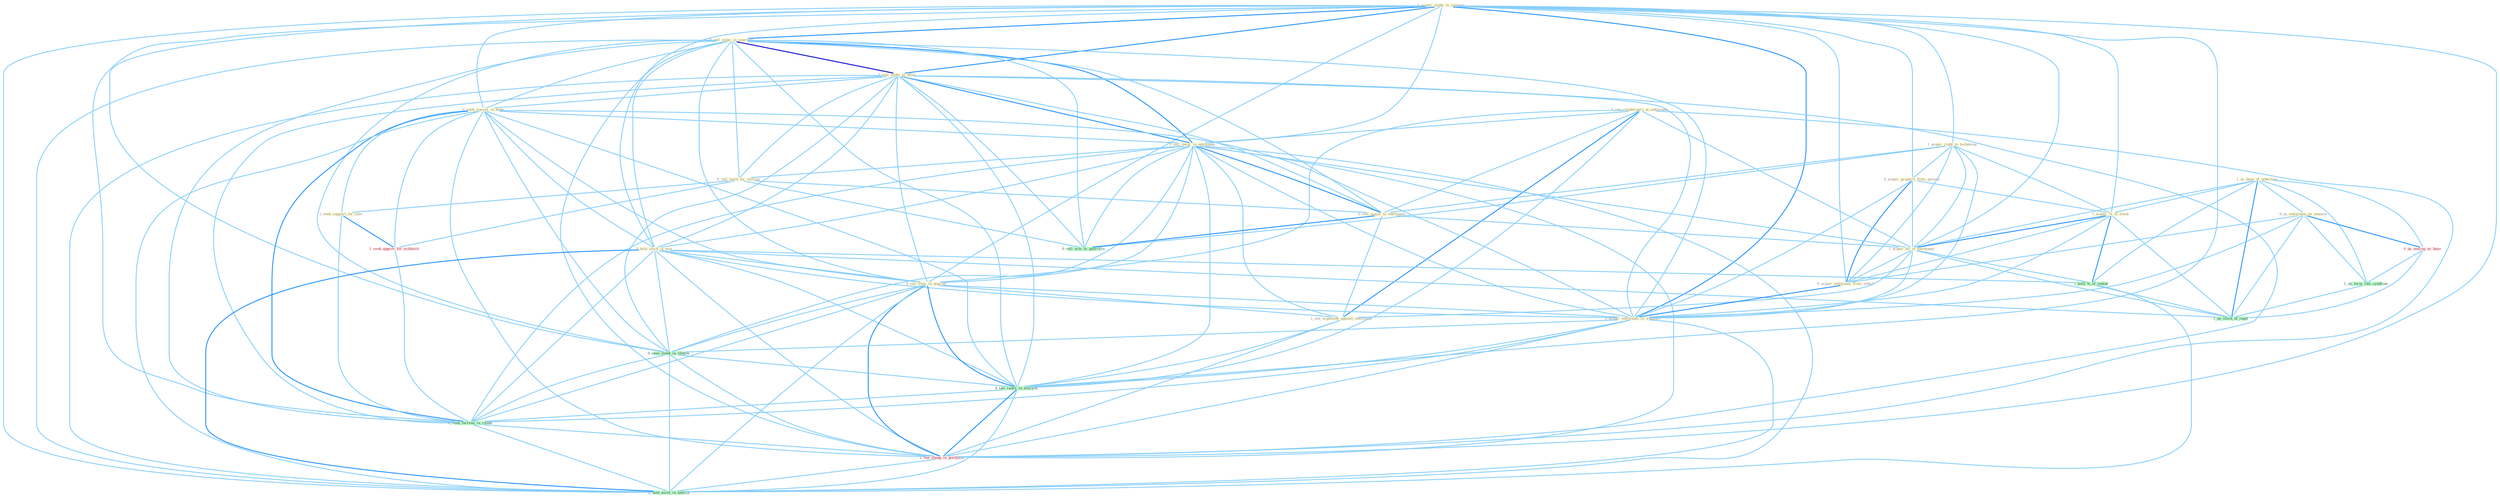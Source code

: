 Graph G{ 
    node
    [shape=polygon,style=filled,width=.5,height=.06,color="#BDFCC9",fixedsize=true,fontsize=4,
    fontcolor="#2f4f4f"];
    {node
    [color="#ffffe0", fontcolor="#8b7d6b"] "1_acquir_stake_in_concern " "1_acquir_right_to_technolog " "0_acquir_properti_from_govern " "0_sell_stake_in_yearnum " "1_sell_stake_in_affili " "1_see_counterpart_at_entitynam " "0_seek_waiver_in_hope " "1_us_base_of_othernum " "0_sell_insur_in_entitynam " "0_hold_stock_in_mix " "1_acquir_%_of_stock " "0_see_slow_in_quarter " "0_sell_build_for_million " "0_sell_major_to_entitynam " "1_seek_support_for_sale " "0_us_entitynam_as_examin " "1_acquir_all_of_entitynam " "0_acquir_entitynam_from_vehicl " "1_see_argument_against_entitynam " "0_acquir_entitynam_in_transact "}
{node [color="#fff0f5", fontcolor="#b22222"] "0_us_averag_as_base " "1_seek_approv_for_withhold " "1_see_chang_in_portfolio "}
edge [color="#B0E2FF"];

	"1_acquir_stake_in_concern " -- "1_acquir_right_to_technolog " [w="1", color="#87cefa" ];
	"1_acquir_stake_in_concern " -- "0_acquir_properti_from_govern " [w="1", color="#87cefa" ];
	"1_acquir_stake_in_concern " -- "0_sell_stake_in_yearnum " [w="2", color="#1e90ff" , len=0.8];
	"1_acquir_stake_in_concern " -- "1_sell_stake_in_affili " [w="2", color="#1e90ff" , len=0.8];
	"1_acquir_stake_in_concern " -- "0_seek_waiver_in_hope " [w="1", color="#87cefa" ];
	"1_acquir_stake_in_concern " -- "0_sell_insur_in_entitynam " [w="1", color="#87cefa" ];
	"1_acquir_stake_in_concern " -- "0_hold_stock_in_mix " [w="1", color="#87cefa" ];
	"1_acquir_stake_in_concern " -- "1_acquir_%_of_stock " [w="1", color="#87cefa" ];
	"1_acquir_stake_in_concern " -- "0_see_slow_in_quarter " [w="1", color="#87cefa" ];
	"1_acquir_stake_in_concern " -- "1_acquir_all_of_entitynam " [w="1", color="#87cefa" ];
	"1_acquir_stake_in_concern " -- "0_acquir_entitynam_from_vehicl " [w="1", color="#87cefa" ];
	"1_acquir_stake_in_concern " -- "0_acquir_entitynam_in_transact " [w="2", color="#1e90ff" , len=0.8];
	"1_acquir_stake_in_concern " -- "0_seen_event_in_lifetim " [w="1", color="#87cefa" ];
	"1_acquir_stake_in_concern " -- "0_see_vaniti_in_everyon " [w="1", color="#87cefa" ];
	"1_acquir_stake_in_concern " -- "0_seek_increas_in_round " [w="1", color="#87cefa" ];
	"1_acquir_stake_in_concern " -- "1_see_chang_in_portfolio " [w="1", color="#87cefa" ];
	"1_acquir_stake_in_concern " -- "0_hold_asset_in_anticip " [w="1", color="#87cefa" ];
	"1_acquir_right_to_technolog " -- "0_acquir_properti_from_govern " [w="1", color="#87cefa" ];
	"1_acquir_right_to_technolog " -- "1_acquir_%_of_stock " [w="1", color="#87cefa" ];
	"1_acquir_right_to_technolog " -- "0_sell_major_to_entitynam " [w="1", color="#87cefa" ];
	"1_acquir_right_to_technolog " -- "1_acquir_all_of_entitynam " [w="1", color="#87cefa" ];
	"1_acquir_right_to_technolog " -- "0_acquir_entitynam_from_vehicl " [w="1", color="#87cefa" ];
	"1_acquir_right_to_technolog " -- "0_acquir_entitynam_in_transact " [w="1", color="#87cefa" ];
	"1_acquir_right_to_technolog " -- "0_sell_arm_to_guerrilla " [w="1", color="#87cefa" ];
	"0_acquir_properti_from_govern " -- "1_acquir_%_of_stock " [w="1", color="#87cefa" ];
	"0_acquir_properti_from_govern " -- "1_acquir_all_of_entitynam " [w="1", color="#87cefa" ];
	"0_acquir_properti_from_govern " -- "0_acquir_entitynam_from_vehicl " [w="2", color="#1e90ff" , len=0.8];
	"0_acquir_properti_from_govern " -- "0_acquir_entitynam_in_transact " [w="1", color="#87cefa" ];
	"0_sell_stake_in_yearnum " -- "1_sell_stake_in_affili " [w="3", color="#0000cd" , len=0.6];
	"0_sell_stake_in_yearnum " -- "0_seek_waiver_in_hope " [w="1", color="#87cefa" ];
	"0_sell_stake_in_yearnum " -- "0_sell_insur_in_entitynam " [w="2", color="#1e90ff" , len=0.8];
	"0_sell_stake_in_yearnum " -- "0_hold_stock_in_mix " [w="1", color="#87cefa" ];
	"0_sell_stake_in_yearnum " -- "0_see_slow_in_quarter " [w="1", color="#87cefa" ];
	"0_sell_stake_in_yearnum " -- "0_sell_build_for_million " [w="1", color="#87cefa" ];
	"0_sell_stake_in_yearnum " -- "0_sell_major_to_entitynam " [w="1", color="#87cefa" ];
	"0_sell_stake_in_yearnum " -- "0_acquir_entitynam_in_transact " [w="1", color="#87cefa" ];
	"0_sell_stake_in_yearnum " -- "0_seen_event_in_lifetim " [w="1", color="#87cefa" ];
	"0_sell_stake_in_yearnum " -- "0_see_vaniti_in_everyon " [w="1", color="#87cefa" ];
	"0_sell_stake_in_yearnum " -- "0_sell_arm_to_guerrilla " [w="1", color="#87cefa" ];
	"0_sell_stake_in_yearnum " -- "0_seek_increas_in_round " [w="1", color="#87cefa" ];
	"0_sell_stake_in_yearnum " -- "1_see_chang_in_portfolio " [w="1", color="#87cefa" ];
	"0_sell_stake_in_yearnum " -- "0_hold_asset_in_anticip " [w="1", color="#87cefa" ];
	"1_sell_stake_in_affili " -- "0_seek_waiver_in_hope " [w="1", color="#87cefa" ];
	"1_sell_stake_in_affili " -- "0_sell_insur_in_entitynam " [w="2", color="#1e90ff" , len=0.8];
	"1_sell_stake_in_affili " -- "0_hold_stock_in_mix " [w="1", color="#87cefa" ];
	"1_sell_stake_in_affili " -- "0_see_slow_in_quarter " [w="1", color="#87cefa" ];
	"1_sell_stake_in_affili " -- "0_sell_build_for_million " [w="1", color="#87cefa" ];
	"1_sell_stake_in_affili " -- "0_sell_major_to_entitynam " [w="1", color="#87cefa" ];
	"1_sell_stake_in_affili " -- "0_acquir_entitynam_in_transact " [w="1", color="#87cefa" ];
	"1_sell_stake_in_affili " -- "0_seen_event_in_lifetim " [w="1", color="#87cefa" ];
	"1_sell_stake_in_affili " -- "0_see_vaniti_in_everyon " [w="1", color="#87cefa" ];
	"1_sell_stake_in_affili " -- "0_sell_arm_to_guerrilla " [w="1", color="#87cefa" ];
	"1_sell_stake_in_affili " -- "0_seek_increas_in_round " [w="1", color="#87cefa" ];
	"1_sell_stake_in_affili " -- "1_see_chang_in_portfolio " [w="1", color="#87cefa" ];
	"1_sell_stake_in_affili " -- "0_hold_asset_in_anticip " [w="1", color="#87cefa" ];
	"1_see_counterpart_at_entitynam " -- "0_sell_insur_in_entitynam " [w="1", color="#87cefa" ];
	"1_see_counterpart_at_entitynam " -- "0_see_slow_in_quarter " [w="1", color="#87cefa" ];
	"1_see_counterpart_at_entitynam " -- "0_sell_major_to_entitynam " [w="1", color="#87cefa" ];
	"1_see_counterpart_at_entitynam " -- "1_acquir_all_of_entitynam " [w="1", color="#87cefa" ];
	"1_see_counterpart_at_entitynam " -- "1_see_argument_against_entitynam " [w="2", color="#1e90ff" , len=0.8];
	"1_see_counterpart_at_entitynam " -- "0_see_vaniti_in_everyon " [w="1", color="#87cefa" ];
	"1_see_counterpart_at_entitynam " -- "1_see_chang_in_portfolio " [w="1", color="#87cefa" ];
	"0_seek_waiver_in_hope " -- "0_sell_insur_in_entitynam " [w="1", color="#87cefa" ];
	"0_seek_waiver_in_hope " -- "0_hold_stock_in_mix " [w="1", color="#87cefa" ];
	"0_seek_waiver_in_hope " -- "0_see_slow_in_quarter " [w="1", color="#87cefa" ];
	"0_seek_waiver_in_hope " -- "1_seek_support_for_sale " [w="1", color="#87cefa" ];
	"0_seek_waiver_in_hope " -- "0_acquir_entitynam_in_transact " [w="1", color="#87cefa" ];
	"0_seek_waiver_in_hope " -- "0_seen_event_in_lifetim " [w="1", color="#87cefa" ];
	"0_seek_waiver_in_hope " -- "1_seek_approv_for_withhold " [w="1", color="#87cefa" ];
	"0_seek_waiver_in_hope " -- "0_see_vaniti_in_everyon " [w="1", color="#87cefa" ];
	"0_seek_waiver_in_hope " -- "0_seek_increas_in_round " [w="2", color="#1e90ff" , len=0.8];
	"0_seek_waiver_in_hope " -- "1_see_chang_in_portfolio " [w="1", color="#87cefa" ];
	"0_seek_waiver_in_hope " -- "0_hold_asset_in_anticip " [w="1", color="#87cefa" ];
	"1_us_base_of_othernum " -- "1_acquir_%_of_stock " [w="1", color="#87cefa" ];
	"1_us_base_of_othernum " -- "0_us_entitynam_as_examin " [w="1", color="#87cefa" ];
	"1_us_base_of_othernum " -- "1_acquir_all_of_entitynam " [w="1", color="#87cefa" ];
	"1_us_base_of_othernum " -- "0_us_averag_as_base " [w="1", color="#87cefa" ];
	"1_us_base_of_othernum " -- "1_us_term_like_syndrom " [w="1", color="#87cefa" ];
	"1_us_base_of_othernum " -- "1_hold_%_of_ventur " [w="1", color="#87cefa" ];
	"1_us_base_of_othernum " -- "1_us_stock_of_capit " [w="2", color="#1e90ff" , len=0.8];
	"0_sell_insur_in_entitynam " -- "0_hold_stock_in_mix " [w="1", color="#87cefa" ];
	"0_sell_insur_in_entitynam " -- "0_see_slow_in_quarter " [w="1", color="#87cefa" ];
	"0_sell_insur_in_entitynam " -- "0_sell_build_for_million " [w="1", color="#87cefa" ];
	"0_sell_insur_in_entitynam " -- "0_sell_major_to_entitynam " [w="2", color="#1e90ff" , len=0.8];
	"0_sell_insur_in_entitynam " -- "1_acquir_all_of_entitynam " [w="1", color="#87cefa" ];
	"0_sell_insur_in_entitynam " -- "1_see_argument_against_entitynam " [w="1", color="#87cefa" ];
	"0_sell_insur_in_entitynam " -- "0_acquir_entitynam_in_transact " [w="1", color="#87cefa" ];
	"0_sell_insur_in_entitynam " -- "0_seen_event_in_lifetim " [w="1", color="#87cefa" ];
	"0_sell_insur_in_entitynam " -- "0_see_vaniti_in_everyon " [w="1", color="#87cefa" ];
	"0_sell_insur_in_entitynam " -- "0_sell_arm_to_guerrilla " [w="1", color="#87cefa" ];
	"0_sell_insur_in_entitynam " -- "0_seek_increas_in_round " [w="1", color="#87cefa" ];
	"0_sell_insur_in_entitynam " -- "1_see_chang_in_portfolio " [w="1", color="#87cefa" ];
	"0_sell_insur_in_entitynam " -- "0_hold_asset_in_anticip " [w="1", color="#87cefa" ];
	"0_hold_stock_in_mix " -- "0_see_slow_in_quarter " [w="1", color="#87cefa" ];
	"0_hold_stock_in_mix " -- "0_acquir_entitynam_in_transact " [w="1", color="#87cefa" ];
	"0_hold_stock_in_mix " -- "0_seen_event_in_lifetim " [w="1", color="#87cefa" ];
	"0_hold_stock_in_mix " -- "1_hold_%_of_ventur " [w="1", color="#87cefa" ];
	"0_hold_stock_in_mix " -- "0_see_vaniti_in_everyon " [w="1", color="#87cefa" ];
	"0_hold_stock_in_mix " -- "0_seek_increas_in_round " [w="1", color="#87cefa" ];
	"0_hold_stock_in_mix " -- "1_us_stock_of_capit " [w="1", color="#87cefa" ];
	"0_hold_stock_in_mix " -- "1_see_chang_in_portfolio " [w="1", color="#87cefa" ];
	"0_hold_stock_in_mix " -- "0_hold_asset_in_anticip " [w="2", color="#1e90ff" , len=0.8];
	"1_acquir_%_of_stock " -- "1_acquir_all_of_entitynam " [w="2", color="#1e90ff" , len=0.8];
	"1_acquir_%_of_stock " -- "0_acquir_entitynam_from_vehicl " [w="1", color="#87cefa" ];
	"1_acquir_%_of_stock " -- "0_acquir_entitynam_in_transact " [w="1", color="#87cefa" ];
	"1_acquir_%_of_stock " -- "1_hold_%_of_ventur " [w="2", color="#1e90ff" , len=0.8];
	"1_acquir_%_of_stock " -- "1_us_stock_of_capit " [w="1", color="#87cefa" ];
	"0_see_slow_in_quarter " -- "1_see_argument_against_entitynam " [w="1", color="#87cefa" ];
	"0_see_slow_in_quarter " -- "0_acquir_entitynam_in_transact " [w="1", color="#87cefa" ];
	"0_see_slow_in_quarter " -- "0_seen_event_in_lifetim " [w="1", color="#87cefa" ];
	"0_see_slow_in_quarter " -- "0_see_vaniti_in_everyon " [w="2", color="#1e90ff" , len=0.8];
	"0_see_slow_in_quarter " -- "0_seek_increas_in_round " [w="1", color="#87cefa" ];
	"0_see_slow_in_quarter " -- "1_see_chang_in_portfolio " [w="2", color="#1e90ff" , len=0.8];
	"0_see_slow_in_quarter " -- "0_hold_asset_in_anticip " [w="1", color="#87cefa" ];
	"0_sell_build_for_million " -- "0_sell_major_to_entitynam " [w="1", color="#87cefa" ];
	"0_sell_build_for_million " -- "1_seek_support_for_sale " [w="1", color="#87cefa" ];
	"0_sell_build_for_million " -- "1_seek_approv_for_withhold " [w="1", color="#87cefa" ];
	"0_sell_build_for_million " -- "0_sell_arm_to_guerrilla " [w="1", color="#87cefa" ];
	"0_sell_major_to_entitynam " -- "1_acquir_all_of_entitynam " [w="1", color="#87cefa" ];
	"0_sell_major_to_entitynam " -- "1_see_argument_against_entitynam " [w="1", color="#87cefa" ];
	"0_sell_major_to_entitynam " -- "0_sell_arm_to_guerrilla " [w="2", color="#1e90ff" , len=0.8];
	"1_seek_support_for_sale " -- "1_seek_approv_for_withhold " [w="2", color="#1e90ff" , len=0.8];
	"1_seek_support_for_sale " -- "0_seek_increas_in_round " [w="1", color="#87cefa" ];
	"0_us_entitynam_as_examin " -- "0_acquir_entitynam_from_vehicl " [w="1", color="#87cefa" ];
	"0_us_entitynam_as_examin " -- "0_acquir_entitynam_in_transact " [w="1", color="#87cefa" ];
	"0_us_entitynam_as_examin " -- "0_us_averag_as_base " [w="2", color="#1e90ff" , len=0.8];
	"0_us_entitynam_as_examin " -- "1_us_term_like_syndrom " [w="1", color="#87cefa" ];
	"0_us_entitynam_as_examin " -- "1_us_stock_of_capit " [w="1", color="#87cefa" ];
	"1_acquir_all_of_entitynam " -- "0_acquir_entitynam_from_vehicl " [w="1", color="#87cefa" ];
	"1_acquir_all_of_entitynam " -- "1_see_argument_against_entitynam " [w="1", color="#87cefa" ];
	"1_acquir_all_of_entitynam " -- "0_acquir_entitynam_in_transact " [w="1", color="#87cefa" ];
	"1_acquir_all_of_entitynam " -- "1_hold_%_of_ventur " [w="1", color="#87cefa" ];
	"1_acquir_all_of_entitynam " -- "1_us_stock_of_capit " [w="1", color="#87cefa" ];
	"0_acquir_entitynam_from_vehicl " -- "0_acquir_entitynam_in_transact " [w="2", color="#1e90ff" , len=0.8];
	"1_see_argument_against_entitynam " -- "0_see_vaniti_in_everyon " [w="1", color="#87cefa" ];
	"1_see_argument_against_entitynam " -- "1_see_chang_in_portfolio " [w="1", color="#87cefa" ];
	"0_acquir_entitynam_in_transact " -- "0_seen_event_in_lifetim " [w="1", color="#87cefa" ];
	"0_acquir_entitynam_in_transact " -- "0_see_vaniti_in_everyon " [w="1", color="#87cefa" ];
	"0_acquir_entitynam_in_transact " -- "0_seek_increas_in_round " [w="1", color="#87cefa" ];
	"0_acquir_entitynam_in_transact " -- "1_see_chang_in_portfolio " [w="1", color="#87cefa" ];
	"0_acquir_entitynam_in_transact " -- "0_hold_asset_in_anticip " [w="1", color="#87cefa" ];
	"0_seen_event_in_lifetim " -- "0_see_vaniti_in_everyon " [w="1", color="#87cefa" ];
	"0_seen_event_in_lifetim " -- "0_seek_increas_in_round " [w="1", color="#87cefa" ];
	"0_seen_event_in_lifetim " -- "1_see_chang_in_portfolio " [w="1", color="#87cefa" ];
	"0_seen_event_in_lifetim " -- "0_hold_asset_in_anticip " [w="1", color="#87cefa" ];
	"0_us_averag_as_base " -- "1_us_term_like_syndrom " [w="1", color="#87cefa" ];
	"0_us_averag_as_base " -- "1_us_stock_of_capit " [w="1", color="#87cefa" ];
	"1_us_term_like_syndrom " -- "1_us_stock_of_capit " [w="1", color="#87cefa" ];
	"1_seek_approv_for_withhold " -- "0_seek_increas_in_round " [w="1", color="#87cefa" ];
	"1_hold_%_of_ventur " -- "1_us_stock_of_capit " [w="1", color="#87cefa" ];
	"1_hold_%_of_ventur " -- "0_hold_asset_in_anticip " [w="1", color="#87cefa" ];
	"0_see_vaniti_in_everyon " -- "0_seek_increas_in_round " [w="1", color="#87cefa" ];
	"0_see_vaniti_in_everyon " -- "1_see_chang_in_portfolio " [w="2", color="#1e90ff" , len=0.8];
	"0_see_vaniti_in_everyon " -- "0_hold_asset_in_anticip " [w="1", color="#87cefa" ];
	"0_seek_increas_in_round " -- "1_see_chang_in_portfolio " [w="1", color="#87cefa" ];
	"0_seek_increas_in_round " -- "0_hold_asset_in_anticip " [w="1", color="#87cefa" ];
	"1_see_chang_in_portfolio " -- "0_hold_asset_in_anticip " [w="1", color="#87cefa" ];
}